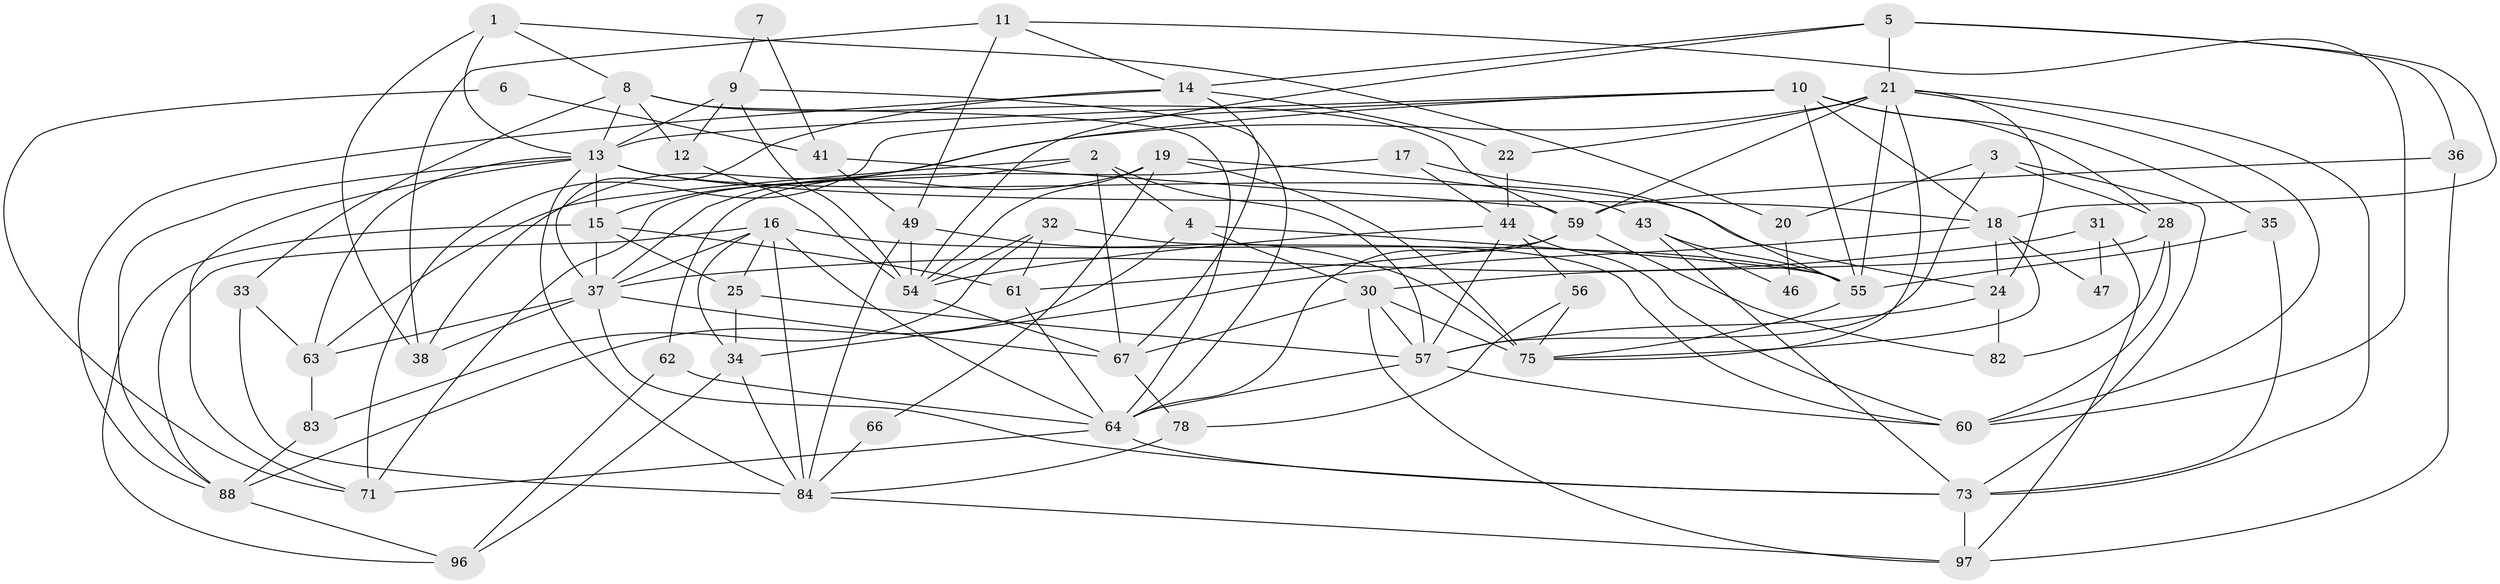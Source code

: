 // Generated by graph-tools (version 1.1) at 2025/23/03/03/25 07:23:59]
// undirected, 62 vertices, 154 edges
graph export_dot {
graph [start="1"]
  node [color=gray90,style=filled];
  1;
  2 [super="+65"];
  3;
  4 [super="+98"];
  5 [super="+58"];
  6;
  7;
  8 [super="+52"];
  9 [super="+70"];
  10 [super="+39"];
  11 [super="+79"];
  12;
  13 [super="+29"];
  14 [super="+45"];
  15 [super="+26"];
  16 [super="+27"];
  17;
  18 [super="+51"];
  19 [super="+23"];
  20;
  21 [super="+50"];
  22;
  24 [super="+53"];
  25 [super="+76"];
  28 [super="+42"];
  30 [super="+93"];
  31;
  32 [super="+91"];
  33;
  34 [super="+90"];
  35;
  36;
  37 [super="+80"];
  38 [super="+40"];
  41;
  43 [super="+74"];
  44 [super="+48"];
  46;
  47;
  49 [super="+72"];
  54 [super="+81"];
  55 [super="+85"];
  56;
  57 [super="+95"];
  59 [super="+92"];
  60 [super="+68"];
  61;
  62;
  63 [super="+69"];
  64 [super="+77"];
  66;
  67 [super="+87"];
  71;
  73 [super="+89"];
  75 [super="+94"];
  78;
  82;
  83;
  84 [super="+86"];
  88;
  96;
  97;
  1 -- 8;
  1 -- 13;
  1 -- 20;
  1 -- 38;
  2 -- 71;
  2 -- 4;
  2 -- 57;
  2 -- 67;
  2 -- 63;
  3 -- 20;
  3 -- 28;
  3 -- 57;
  3 -- 73;
  4 -- 88;
  4 -- 30;
  4 -- 55;
  5 -- 21;
  5 -- 18;
  5 -- 36;
  5 -- 14;
  5 -- 54;
  6 -- 41;
  6 -- 71;
  7 -- 41;
  7 -- 9;
  8 -- 13;
  8 -- 59;
  8 -- 33;
  8 -- 64;
  8 -- 12;
  9 -- 64;
  9 -- 12;
  9 -- 13;
  9 -- 54;
  10 -- 55;
  10 -- 71;
  10 -- 28;
  10 -- 18;
  10 -- 35;
  10 -- 13;
  10 -- 15;
  11 -- 14;
  11 -- 49;
  11 -- 38;
  11 -- 60;
  12 -- 54 [weight=2];
  13 -- 15;
  13 -- 24;
  13 -- 71;
  13 -- 88;
  13 -- 63;
  13 -- 18;
  13 -- 84;
  14 -- 67;
  14 -- 88;
  14 -- 22;
  14 -- 37;
  15 -- 96;
  15 -- 37;
  15 -- 25;
  15 -- 61;
  16 -- 25;
  16 -- 55;
  16 -- 34;
  16 -- 64;
  16 -- 84;
  16 -- 37;
  16 -- 88;
  17 -- 62;
  17 -- 44 [weight=2];
  17 -- 55;
  18 -- 34;
  18 -- 24;
  18 -- 75;
  18 -- 47;
  19 -- 54 [weight=2];
  19 -- 66;
  19 -- 37;
  19 -- 75 [weight=2];
  19 -- 43;
  20 -- 46;
  21 -- 22;
  21 -- 55;
  21 -- 24;
  21 -- 75;
  21 -- 60;
  21 -- 38;
  21 -- 73;
  21 -- 59;
  22 -- 44;
  24 -- 57;
  24 -- 82;
  25 -- 34;
  25 -- 57;
  28 -- 82;
  28 -- 30;
  28 -- 60;
  30 -- 75 [weight=2];
  30 -- 67;
  30 -- 57;
  30 -- 97;
  31 -- 97;
  31 -- 37;
  31 -- 47;
  32 -- 61;
  32 -- 83;
  32 -- 60;
  32 -- 54;
  33 -- 84;
  33 -- 63;
  34 -- 84;
  34 -- 96;
  35 -- 73;
  35 -- 55;
  36 -- 97;
  36 -- 59;
  37 -- 73;
  37 -- 67;
  37 -- 38;
  37 -- 63;
  41 -- 59;
  41 -- 49;
  43 -- 55;
  43 -- 46;
  43 -- 73;
  44 -- 60;
  44 -- 57;
  44 -- 54;
  44 -- 56;
  49 -- 84;
  49 -- 54;
  49 -- 75;
  54 -- 67;
  55 -- 75;
  56 -- 78;
  56 -- 75;
  57 -- 64;
  57 -- 60;
  59 -- 82;
  59 -- 61;
  59 -- 64;
  61 -- 64;
  62 -- 96;
  62 -- 64;
  63 -- 83;
  64 -- 71;
  64 -- 73;
  66 -- 84;
  67 -- 78;
  73 -- 97;
  78 -- 84;
  83 -- 88;
  84 -- 97;
  88 -- 96;
}
